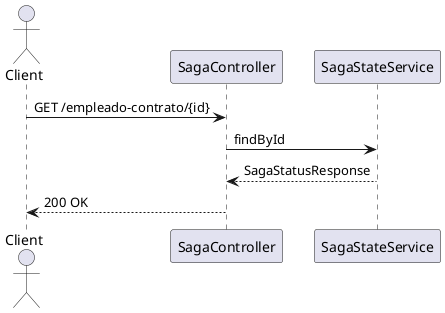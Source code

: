 @startuml
actor Client
Client -> SagaController : GET /empleado-contrato/{id}
SagaController -> SagaStateService : findById
SagaStateService --> SagaController : SagaStatusResponse
SagaController --> Client : 200 OK
@enduml
